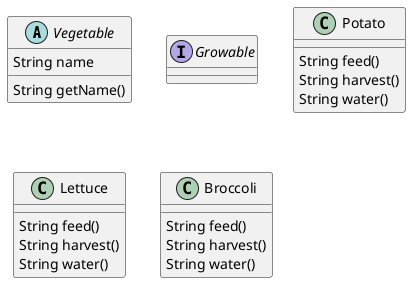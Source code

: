 @startuml

abstract class Vegetable{
String name
String getName()
}
interface Growable
class Potato{
String feed()
String harvest()
String water()
}
class Lettuce{
String feed()
String harvest()
String water()
}
class Broccoli{
String feed()
String harvest()
String water()
}
@enduml